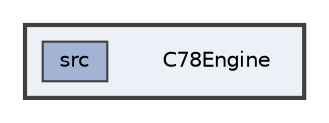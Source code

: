 digraph "C:/dev/c-cpp/C78Engine/C78Engine"
{
 // LATEX_PDF_SIZE
  bgcolor="transparent";
  edge [fontname=Helvetica,fontsize=10,labelfontname=Helvetica,labelfontsize=10];
  node [fontname=Helvetica,fontsize=10,shape=box,height=0.2,width=0.4];
  compound=true
  subgraph clusterdir_19b125d4fab7f1794d38b1ab76f88678 {
    graph [ bgcolor="#edf0f7", pencolor="grey25", label="", fontname=Helvetica,fontsize=10 style="filled,bold", URL="dir_19b125d4fab7f1794d38b1ab76f88678.html",tooltip=""]
    dir_19b125d4fab7f1794d38b1ab76f88678 [shape=plaintext, label="C78Engine"];
  dir_4806e412b0189d5858f3d46908421623 [label="src", fillcolor="#a2b4d6", color="grey25", style="filled", URL="dir_4806e412b0189d5858f3d46908421623.html",tooltip=""];
  }
}
